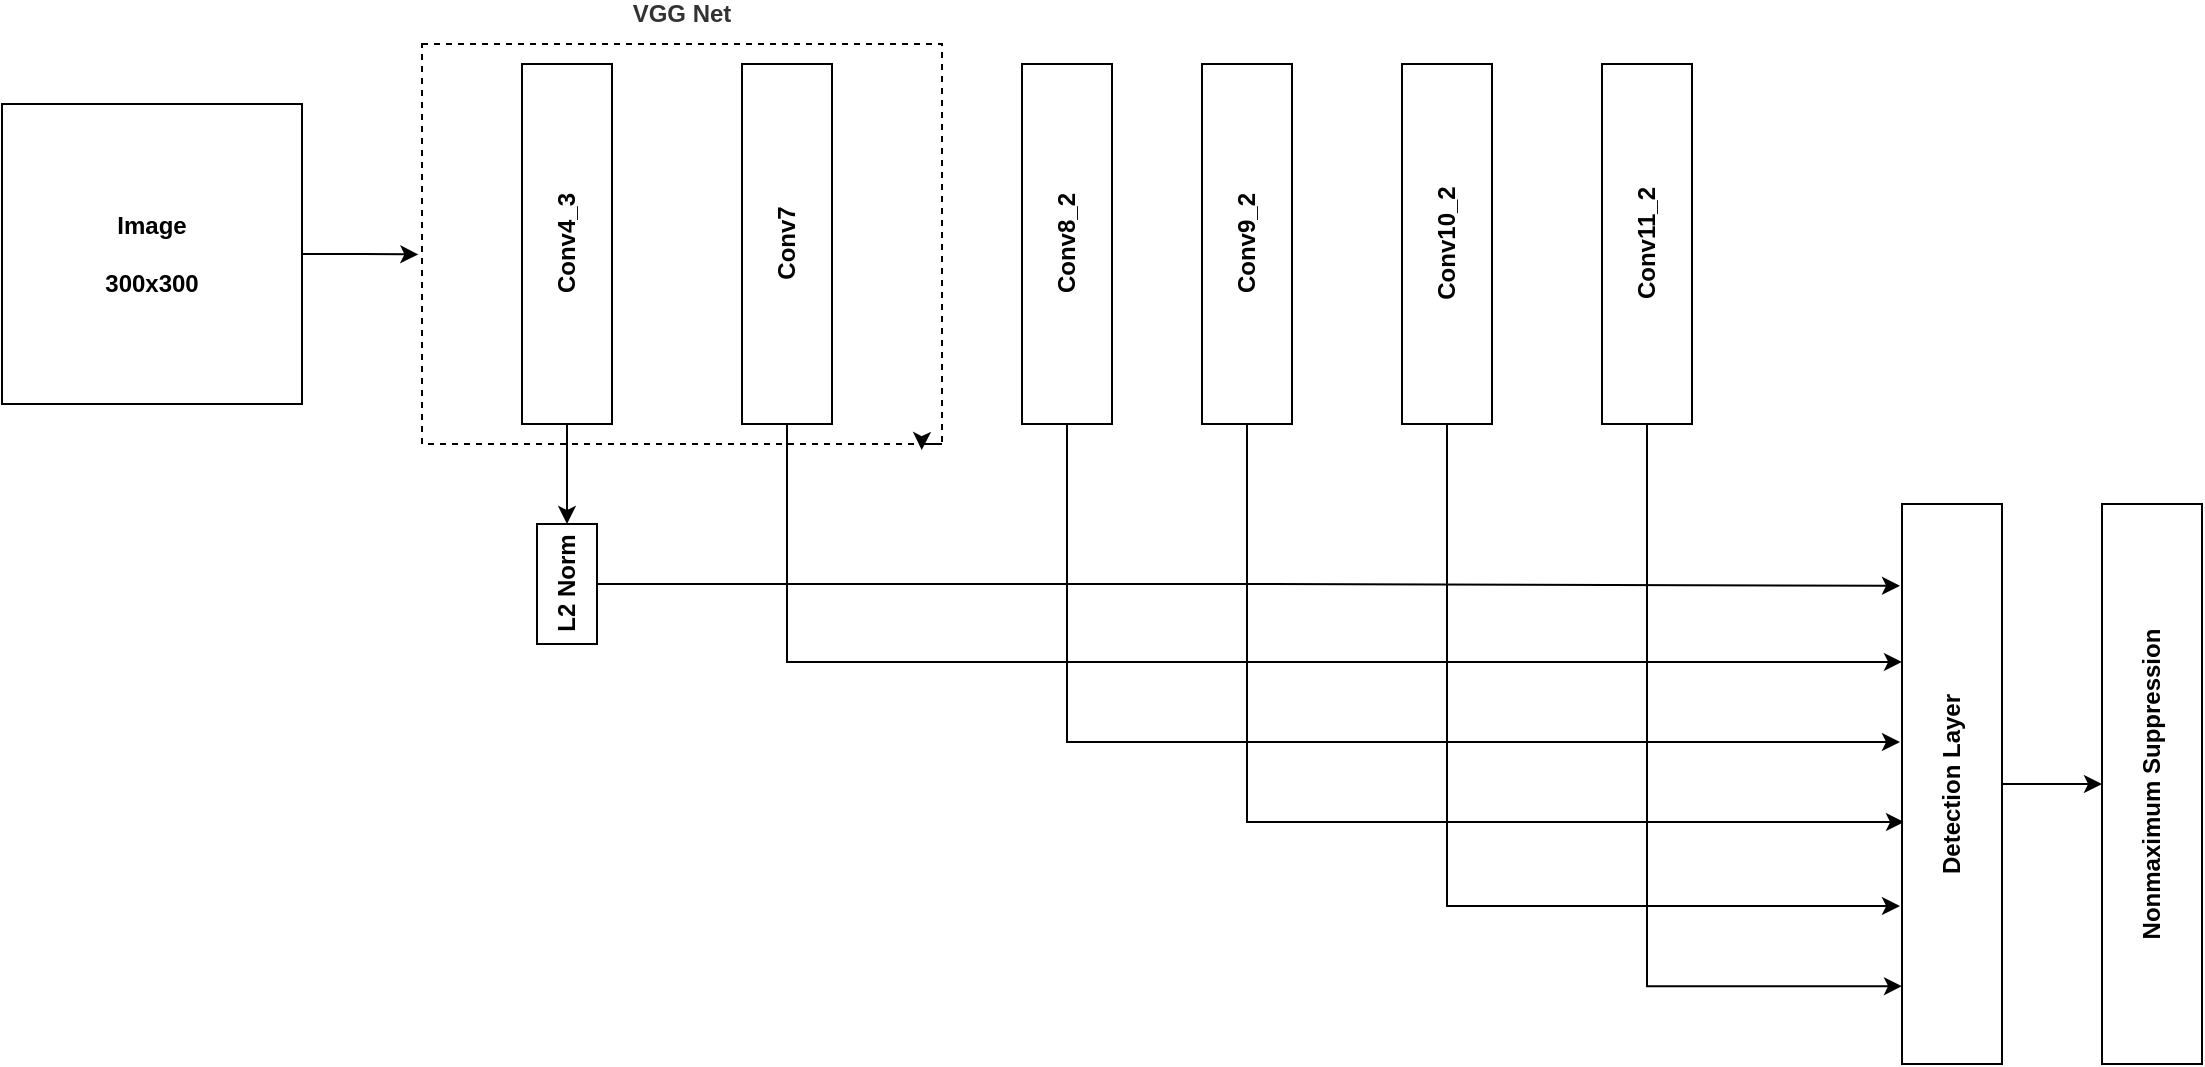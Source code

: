 <mxfile version="21.6.8" type="device">
  <diagram name="Page-1" id="uQ1bygxpw5VW6MRBk5AM">
    <mxGraphModel dx="2268" dy="820" grid="1" gridSize="10" guides="1" tooltips="1" connect="1" arrows="1" fold="1" page="1" pageScale="1" pageWidth="850" pageHeight="1100" math="0" shadow="0">
      <root>
        <mxCell id="0" />
        <mxCell id="1" parent="0" />
        <mxCell id="1uZ0ijQy86H_6TUgxeeX-1" value="VGG Net" style="rounded=0;whiteSpace=wrap;html=1;fillColor=none;fontColor=#333333;strokeColor=default;glass=0;shadow=0;dashed=1;align=center;spacingTop=-230;fontStyle=1" parent="1" vertex="1">
          <mxGeometry x="70" y="170" width="260" height="200" as="geometry" />
        </mxCell>
        <mxCell id="IooZk7swycCKM_kuEAps-4" style="edgeStyle=orthogonalEdgeStyle;rounded=0;orthogonalLoop=1;jettySize=auto;html=1;exitX=0.5;exitY=1;exitDx=0;exitDy=0;entryX=0.5;entryY=0;entryDx=0;entryDy=0;" edge="1" parent="1" source="1uZ0ijQy86H_6TUgxeeX-2" target="IooZk7swycCKM_kuEAps-3">
          <mxGeometry relative="1" as="geometry" />
        </mxCell>
        <mxCell id="1uZ0ijQy86H_6TUgxeeX-2" value="Conv4_3" style="rounded=0;whiteSpace=wrap;html=1;align=center;fontStyle=1;horizontal=0;" parent="1" vertex="1">
          <mxGeometry x="120" y="180" width="45" height="180" as="geometry" />
        </mxCell>
        <mxCell id="1uZ0ijQy86H_6TUgxeeX-3" style="edgeStyle=orthogonalEdgeStyle;rounded=0;orthogonalLoop=1;jettySize=auto;html=1;exitX=1;exitY=1;exitDx=0;exitDy=0;entryX=0.961;entryY=1.015;entryDx=0;entryDy=0;entryPerimeter=0;" parent="1" source="1uZ0ijQy86H_6TUgxeeX-1" target="1uZ0ijQy86H_6TUgxeeX-1" edge="1">
          <mxGeometry relative="1" as="geometry" />
        </mxCell>
        <mxCell id="IooZk7swycCKM_kuEAps-10" style="edgeStyle=orthogonalEdgeStyle;rounded=0;orthogonalLoop=1;jettySize=auto;html=1;exitX=0.5;exitY=1;exitDx=0;exitDy=0;entryX=0;entryY=0.282;entryDx=0;entryDy=0;entryPerimeter=0;" edge="1" parent="1" source="1uZ0ijQy86H_6TUgxeeX-9" target="1uZ0ijQy86H_6TUgxeeX-29">
          <mxGeometry relative="1" as="geometry" />
        </mxCell>
        <mxCell id="1uZ0ijQy86H_6TUgxeeX-9" value="Conv7" style="rounded=0;whiteSpace=wrap;html=1;align=center;fontStyle=1;horizontal=0;" parent="1" vertex="1">
          <mxGeometry x="230" y="180" width="45" height="180" as="geometry" />
        </mxCell>
        <mxCell id="IooZk7swycCKM_kuEAps-11" style="edgeStyle=orthogonalEdgeStyle;rounded=0;orthogonalLoop=1;jettySize=auto;html=1;exitX=0.5;exitY=1;exitDx=0;exitDy=0;entryX=-0.02;entryY=0.425;entryDx=0;entryDy=0;entryPerimeter=0;" edge="1" parent="1" source="1uZ0ijQy86H_6TUgxeeX-11" target="1uZ0ijQy86H_6TUgxeeX-29">
          <mxGeometry relative="1" as="geometry" />
        </mxCell>
        <mxCell id="1uZ0ijQy86H_6TUgxeeX-11" value="Conv8_2&lt;br&gt;" style="rounded=0;whiteSpace=wrap;html=1;align=center;fontStyle=1;horizontal=0;" parent="1" vertex="1">
          <mxGeometry x="370" y="180" width="45" height="180" as="geometry" />
        </mxCell>
        <mxCell id="IooZk7swycCKM_kuEAps-12" style="edgeStyle=orthogonalEdgeStyle;rounded=0;orthogonalLoop=1;jettySize=auto;html=1;exitX=0.5;exitY=1;exitDx=0;exitDy=0;entryX=0.02;entryY=0.568;entryDx=0;entryDy=0;entryPerimeter=0;" edge="1" parent="1" source="1uZ0ijQy86H_6TUgxeeX-12" target="1uZ0ijQy86H_6TUgxeeX-29">
          <mxGeometry relative="1" as="geometry" />
        </mxCell>
        <mxCell id="1uZ0ijQy86H_6TUgxeeX-12" value="Conv9_2" style="rounded=0;whiteSpace=wrap;html=1;align=center;fontStyle=1;horizontal=0;" parent="1" vertex="1">
          <mxGeometry x="460" y="180" width="45" height="180" as="geometry" />
        </mxCell>
        <mxCell id="IooZk7swycCKM_kuEAps-13" style="edgeStyle=orthogonalEdgeStyle;rounded=0;orthogonalLoop=1;jettySize=auto;html=1;exitX=0.5;exitY=1;exitDx=0;exitDy=0;entryX=-0.02;entryY=0.718;entryDx=0;entryDy=0;entryPerimeter=0;" edge="1" parent="1" source="1uZ0ijQy86H_6TUgxeeX-13" target="1uZ0ijQy86H_6TUgxeeX-29">
          <mxGeometry relative="1" as="geometry" />
        </mxCell>
        <mxCell id="1uZ0ijQy86H_6TUgxeeX-13" value="Conv10_2&lt;br&gt;" style="rounded=0;whiteSpace=wrap;html=1;align=center;fontStyle=1;horizontal=0;" parent="1" vertex="1">
          <mxGeometry x="560" y="180" width="45" height="180" as="geometry" />
        </mxCell>
        <mxCell id="IooZk7swycCKM_kuEAps-14" style="edgeStyle=orthogonalEdgeStyle;rounded=0;orthogonalLoop=1;jettySize=auto;html=1;exitX=0.5;exitY=1;exitDx=0;exitDy=0;entryX=0;entryY=0.861;entryDx=0;entryDy=0;entryPerimeter=0;" edge="1" parent="1" source="1uZ0ijQy86H_6TUgxeeX-14" target="1uZ0ijQy86H_6TUgxeeX-29">
          <mxGeometry relative="1" as="geometry" />
        </mxCell>
        <mxCell id="1uZ0ijQy86H_6TUgxeeX-14" value="Conv11_2&lt;br&gt;" style="rounded=0;whiteSpace=wrap;html=1;align=center;fontStyle=1;horizontal=0;" parent="1" vertex="1">
          <mxGeometry x="660" y="180" width="45" height="180" as="geometry" />
        </mxCell>
        <mxCell id="1uZ0ijQy86H_6TUgxeeX-18" style="edgeStyle=orthogonalEdgeStyle;rounded=0;orthogonalLoop=1;jettySize=auto;html=1;exitX=1;exitY=0.5;exitDx=0;exitDy=0;entryX=-0.007;entryY=0.526;entryDx=0;entryDy=0;entryPerimeter=0;" parent="1" source="1uZ0ijQy86H_6TUgxeeX-15" target="1uZ0ijQy86H_6TUgxeeX-1" edge="1">
          <mxGeometry relative="1" as="geometry">
            <Array as="points">
              <mxPoint x="40" y="275" />
            </Array>
          </mxGeometry>
        </mxCell>
        <mxCell id="1uZ0ijQy86H_6TUgxeeX-15" value="&lt;b&gt;Image&lt;br&gt;&lt;br&gt;300x300&lt;/b&gt;" style="whiteSpace=wrap;html=1;aspect=fixed;fontStyle=0" parent="1" vertex="1">
          <mxGeometry x="-140" y="200" width="150" height="150" as="geometry" />
        </mxCell>
        <mxCell id="1uZ0ijQy86H_6TUgxeeX-56" style="edgeStyle=orthogonalEdgeStyle;rounded=0;orthogonalLoop=1;jettySize=auto;html=1;exitX=1;exitY=0.5;exitDx=0;exitDy=0;entryX=0;entryY=0.5;entryDx=0;entryDy=0;" parent="1" source="1uZ0ijQy86H_6TUgxeeX-29" target="1uZ0ijQy86H_6TUgxeeX-55" edge="1">
          <mxGeometry relative="1" as="geometry" />
        </mxCell>
        <mxCell id="1uZ0ijQy86H_6TUgxeeX-29" value="Detection Layer" style="rounded=0;whiteSpace=wrap;html=1;fontStyle=1;verticalAlign=middle;labelBorderColor=none;horizontal=0;" parent="1" vertex="1">
          <mxGeometry x="810" y="400" width="50" height="280" as="geometry" />
        </mxCell>
        <mxCell id="1uZ0ijQy86H_6TUgxeeX-55" value="Nonmaximum Suppression" style="rounded=0;whiteSpace=wrap;html=1;fontStyle=1;verticalAlign=middle;labelBorderColor=none;horizontal=0;" parent="1" vertex="1">
          <mxGeometry x="910" y="400" width="50" height="280" as="geometry" />
        </mxCell>
        <mxCell id="IooZk7swycCKM_kuEAps-9" style="edgeStyle=orthogonalEdgeStyle;rounded=0;orthogonalLoop=1;jettySize=auto;html=1;exitX=1;exitY=0.5;exitDx=0;exitDy=0;entryX=-0.02;entryY=0.146;entryDx=0;entryDy=0;entryPerimeter=0;" edge="1" parent="1" source="IooZk7swycCKM_kuEAps-3" target="1uZ0ijQy86H_6TUgxeeX-29">
          <mxGeometry relative="1" as="geometry" />
        </mxCell>
        <mxCell id="IooZk7swycCKM_kuEAps-3" value="L2 Norm&lt;br&gt;" style="rounded=0;whiteSpace=wrap;html=1;fontStyle=1;horizontal=0;" vertex="1" parent="1">
          <mxGeometry x="127.5" y="410" width="30" height="60" as="geometry" />
        </mxCell>
      </root>
    </mxGraphModel>
  </diagram>
</mxfile>
